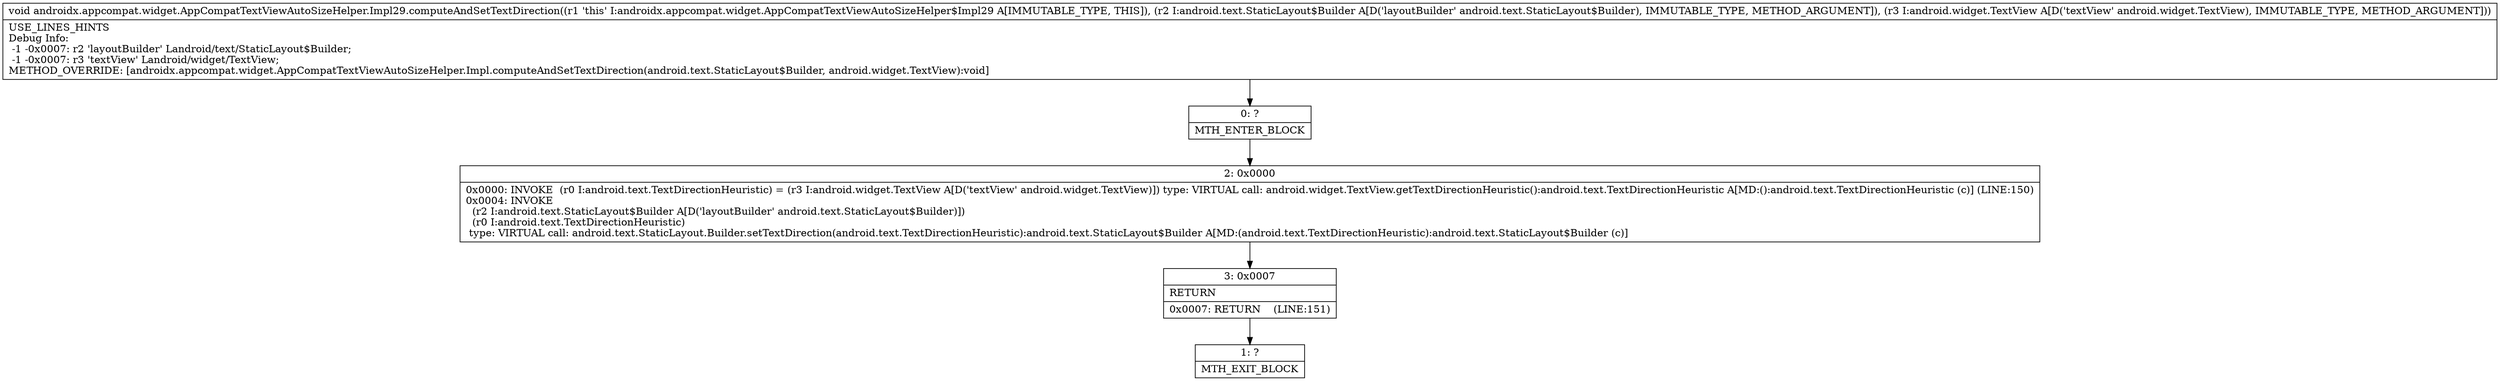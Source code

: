 digraph "CFG forandroidx.appcompat.widget.AppCompatTextViewAutoSizeHelper.Impl29.computeAndSetTextDirection(Landroid\/text\/StaticLayout$Builder;Landroid\/widget\/TextView;)V" {
Node_0 [shape=record,label="{0\:\ ?|MTH_ENTER_BLOCK\l}"];
Node_2 [shape=record,label="{2\:\ 0x0000|0x0000: INVOKE  (r0 I:android.text.TextDirectionHeuristic) = (r3 I:android.widget.TextView A[D('textView' android.widget.TextView)]) type: VIRTUAL call: android.widget.TextView.getTextDirectionHeuristic():android.text.TextDirectionHeuristic A[MD:():android.text.TextDirectionHeuristic (c)] (LINE:150)\l0x0004: INVOKE  \l  (r2 I:android.text.StaticLayout$Builder A[D('layoutBuilder' android.text.StaticLayout$Builder)])\l  (r0 I:android.text.TextDirectionHeuristic)\l type: VIRTUAL call: android.text.StaticLayout.Builder.setTextDirection(android.text.TextDirectionHeuristic):android.text.StaticLayout$Builder A[MD:(android.text.TextDirectionHeuristic):android.text.StaticLayout$Builder (c)]\l}"];
Node_3 [shape=record,label="{3\:\ 0x0007|RETURN\l|0x0007: RETURN    (LINE:151)\l}"];
Node_1 [shape=record,label="{1\:\ ?|MTH_EXIT_BLOCK\l}"];
MethodNode[shape=record,label="{void androidx.appcompat.widget.AppCompatTextViewAutoSizeHelper.Impl29.computeAndSetTextDirection((r1 'this' I:androidx.appcompat.widget.AppCompatTextViewAutoSizeHelper$Impl29 A[IMMUTABLE_TYPE, THIS]), (r2 I:android.text.StaticLayout$Builder A[D('layoutBuilder' android.text.StaticLayout$Builder), IMMUTABLE_TYPE, METHOD_ARGUMENT]), (r3 I:android.widget.TextView A[D('textView' android.widget.TextView), IMMUTABLE_TYPE, METHOD_ARGUMENT]))  | USE_LINES_HINTS\lDebug Info:\l  \-1 \-0x0007: r2 'layoutBuilder' Landroid\/text\/StaticLayout$Builder;\l  \-1 \-0x0007: r3 'textView' Landroid\/widget\/TextView;\lMETHOD_OVERRIDE: [androidx.appcompat.widget.AppCompatTextViewAutoSizeHelper.Impl.computeAndSetTextDirection(android.text.StaticLayout$Builder, android.widget.TextView):void]\l}"];
MethodNode -> Node_0;Node_0 -> Node_2;
Node_2 -> Node_3;
Node_3 -> Node_1;
}

